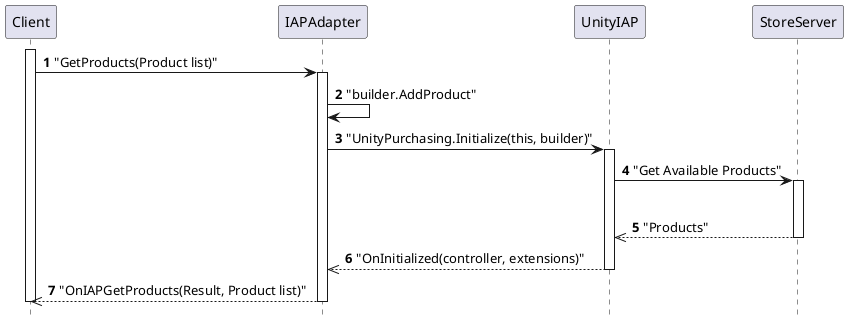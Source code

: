 @startuml get_product
autonumber
hide footbox

activate Client
Client -> IAPAdapter : "GetProducts(Product list)"
activate IAPAdapter
IAPAdapter -> IAPAdapter : "builder.AddProduct"
IAPAdapter -> UnityIAP : "UnityPurchasing.Initialize(this, builder)"
activate UnityIAP
UnityIAP -> StoreServer : "Get Available Products"
activate StoreServer
|||
UnityIAP <<-- StoreServer : "Products"
deactivate StoreServer
IAPAdapter <<-- UnityIAP : "OnInitialized(controller, extensions)"
deactivate UnityIAP
Client <<-- IAPAdapter : "OnIAPGetProducts(Result, Product list)"
deactivate IAPAdapter
deactivate Client
@enduml

@startuml purchase
autonumber
hide footbox

participant GameServer
activate Client
GameServer <- Client : "Send ProductID"
activate GameServer
|||
GameServer -->> Client : "Custom Payload"
deactivate GameServer
Client -> IAPAdapter : Purchase(ProductID, accountID, payload)
activate IAPAdapter
IAPAdapter -> IAPAdapter : BuyProductID(ProductID, accountID, payload)
alt Not Initialized?
    |||
    Client <<-- IAPAdapter : OnIAPConsume(Result)
    |||
else Initialized Complete
    IAPAdapter -> IAPAdapter : GetProductById(ProductID)
    alt Product is not Available?
        |||
        Client <<-- IAPAdapter : OnIAPConsume(Result)
        |||
    else Product Available
        IAPAdapter -> UnityIAP : Controller.InitiatePurchase(product)
        activate UnityIAP
        UnityIAP -> StoreServer : "Purchase"
        activate StoreServer
        |||
        UnityIAP <<-- StoreServer : "Return"
        deactivate StoreServer
        IAPAdapter <<-- UnityIAP : ProcessPurchase(PurchaseEventArgs)
        |||
        IAPAdapter -> UnityIAP : "PurchaseProcessingResult.Pending"
        deactivate UnityIAP
        |||
        Client <<-- IAPAdapter : OnIAPPurchase(Result, product)
        deactivate IAPAdapter
        |||
        GameServer <- Client : "Send Purchase Receipt"
        activate GameServer
        |||
        GameServer -->> Client : "Receipt Validation"
        deactivate GameServer
        |||
        Client -> IAPAdapter : Consume(validateSuccess?, product)
        activate IAPAdapter
        alt Receipt Validation Success?
            |||
            IAPAdapter -> UnityIAP : Controller.ConfirmPendingPurchase(product)
            activate UnityIAP
            UnityIAP -> StoreServer : "Finish Transaction"
            deactivate UnityIAP
            |||
        end
        Client <<-- IAPAdapter : OnIAPConsume(Result)
        deactivate IAPAdapter
        |||
    end
end
deactivate Client
@enduml

@startuml restore
autonumber
hide footbox

participant GameServer
activate Client
Client -> IAPAdapter : Restore()
activate IAPAdapter
IAPAdapter -> IAPAdapter : BuyProductID(ProductID)
alt Not Initialized?
    |||
    Client <<-- IAPAdapter : OnIAPRestore(Result)
    |||
else Initialized Complete
    IAPAdapter -> IAPAdapter : GetProductById(ProductID)
    alt Product is not Available?
        |||
        Client <<-- IAPAdapter : OnIAPRestore(Result)
        |||
    else Product Available
        IAPAdapter -> UnityIAP : Extensions.RestoreTransactions()
        activate UnityIAP
        loop Exist Not Processed PendingProduct
            |||
            IAPAdapter <<-- UnityIAP : ProcessPurchase(PurchaseEventArgs)
            |||
            IAPAdapter -> UnityIAP : "PurchaseProcessingResult.Pending"
            deactivate UnityIAP
            |||
            Client <<-- IAPAdapter : OnIAPPurchase(Result, product)
            deactivate IAPAdapter
            |||
            GameServer <- Client : "Send Purchase Receipt"
            activate GameServer
            |||
            GameServer -->> Client : "Receipt Validation"
            deactivate GameServer
            |||
            Client -> IAPAdapter : Consume(validateSuccess?, product)
            activate IAPAdapter
            alt Receipt Validation Success?
                |||
                IAPAdapter -> UnityIAP : Controller.ConfirmPendingPurchase(product)
                activate UnityIAP
                UnityIAP -> StoreServer : "Finish Transaction"
                deactivate UnityIAP
                |||
            end
        end
        |||
        Client <<-- IAPAdapter : OnIAPRestore(Result, PendingProductNumber, SuccessNumber)
        deactivate IAPAdapter
        |||
    end
end
deactivate Client
@enduml